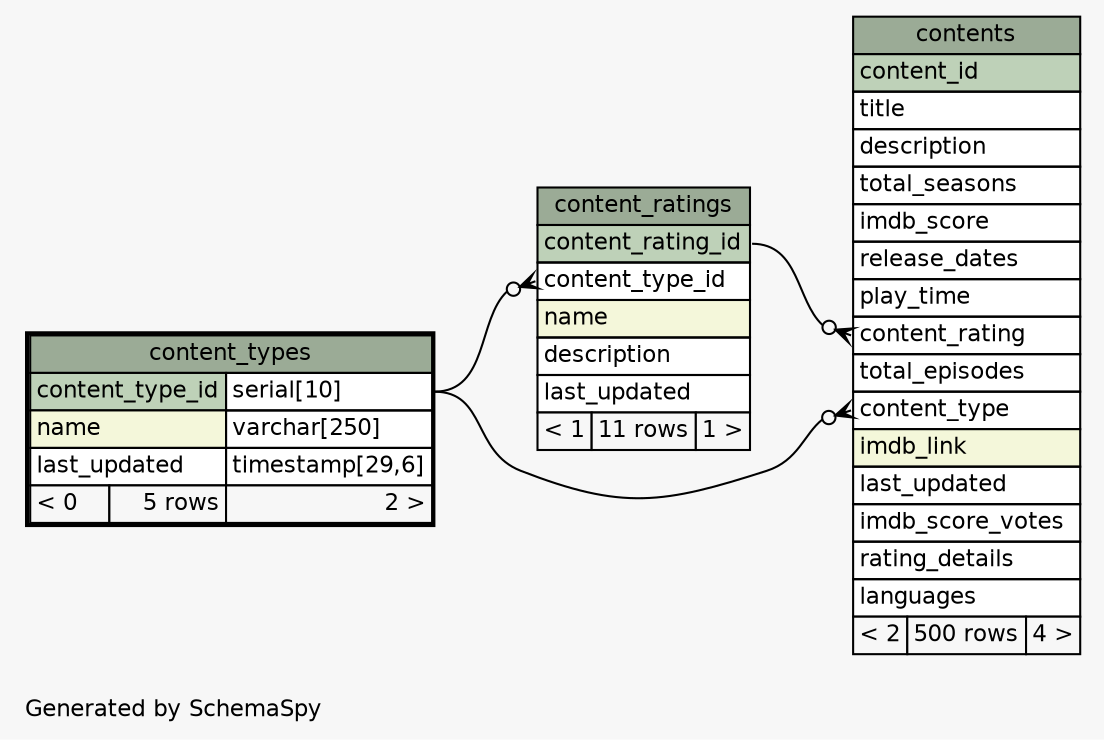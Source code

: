 // dot 2.38.0 on Linux 4.8.0-49-generic
// SchemaSpy rev 590
digraph "oneDegreeRelationshipsDiagram" {
  graph [
    rankdir="RL"
    bgcolor="#f7f7f7"
    label="\nGenerated by SchemaSpy"
    labeljust="l"
    nodesep="0.18"
    ranksep="0.46"
    fontname="Helvetica"
    fontsize="11"
  ];
  node [
    fontname="Helvetica"
    fontsize="11"
    shape="plaintext"
  ];
  edge [
    arrowsize="0.8"
  ];
  "content_ratings":"content_type_id":w -> "content_types":"content_type_id.type":e [arrowhead=none dir=back arrowtail=crowodot];
  "contents":"content_rating":w -> "content_ratings":"content_rating_id":e [arrowhead=none dir=back arrowtail=crowodot];
  "contents":"content_type":w -> "content_types":"content_type_id.type":e [arrowhead=none dir=back arrowtail=crowodot];
  "content_ratings" [
    label=<
    <TABLE BORDER="0" CELLBORDER="1" CELLSPACING="0" BGCOLOR="#ffffff">
      <TR><TD COLSPAN="3" BGCOLOR="#9bab96" ALIGN="CENTER">content_ratings</TD></TR>
      <TR><TD PORT="content_rating_id" COLSPAN="3" BGCOLOR="#bed1b8" ALIGN="LEFT">content_rating_id</TD></TR>
      <TR><TD PORT="content_type_id" COLSPAN="3" ALIGN="LEFT">content_type_id</TD></TR>
      <TR><TD PORT="name" COLSPAN="3" BGCOLOR="#f4f7da" ALIGN="LEFT">name</TD></TR>
      <TR><TD PORT="description" COLSPAN="3" ALIGN="LEFT">description</TD></TR>
      <TR><TD PORT="last_updated" COLSPAN="3" ALIGN="LEFT">last_updated</TD></TR>
      <TR><TD ALIGN="LEFT" BGCOLOR="#f7f7f7">&lt; 1</TD><TD ALIGN="RIGHT" BGCOLOR="#f7f7f7">11 rows</TD><TD ALIGN="RIGHT" BGCOLOR="#f7f7f7">1 &gt;</TD></TR>
    </TABLE>>
    URL="content_ratings.html"
    tooltip="content_ratings"
  ];
  "content_types" [
    label=<
    <TABLE BORDER="2" CELLBORDER="1" CELLSPACING="0" BGCOLOR="#ffffff">
      <TR><TD COLSPAN="3" BGCOLOR="#9bab96" ALIGN="CENTER">content_types</TD></TR>
      <TR><TD PORT="content_type_id" COLSPAN="2" BGCOLOR="#bed1b8" ALIGN="LEFT">content_type_id</TD><TD PORT="content_type_id.type" ALIGN="LEFT">serial[10]</TD></TR>
      <TR><TD PORT="name" COLSPAN="2" BGCOLOR="#f4f7da" ALIGN="LEFT">name</TD><TD PORT="name.type" ALIGN="LEFT">varchar[250]</TD></TR>
      <TR><TD PORT="last_updated" COLSPAN="2" ALIGN="LEFT">last_updated</TD><TD PORT="last_updated.type" ALIGN="LEFT">timestamp[29,6]</TD></TR>
      <TR><TD ALIGN="LEFT" BGCOLOR="#f7f7f7">&lt; 0</TD><TD ALIGN="RIGHT" BGCOLOR="#f7f7f7">5 rows</TD><TD ALIGN="RIGHT" BGCOLOR="#f7f7f7">2 &gt;</TD></TR>
    </TABLE>>
    URL="content_types.html"
    tooltip="content_types"
  ];
  "contents" [
    label=<
    <TABLE BORDER="0" CELLBORDER="1" CELLSPACING="0" BGCOLOR="#ffffff">
      <TR><TD COLSPAN="3" BGCOLOR="#9bab96" ALIGN="CENTER">contents</TD></TR>
      <TR><TD PORT="content_id" COLSPAN="3" BGCOLOR="#bed1b8" ALIGN="LEFT">content_id</TD></TR>
      <TR><TD PORT="title" COLSPAN="3" ALIGN="LEFT">title</TD></TR>
      <TR><TD PORT="description" COLSPAN="3" ALIGN="LEFT">description</TD></TR>
      <TR><TD PORT="total_seasons" COLSPAN="3" ALIGN="LEFT">total_seasons</TD></TR>
      <TR><TD PORT="imdb_score" COLSPAN="3" ALIGN="LEFT">imdb_score</TD></TR>
      <TR><TD PORT="release_dates" COLSPAN="3" ALIGN="LEFT">release_dates</TD></TR>
      <TR><TD PORT="play_time" COLSPAN="3" ALIGN="LEFT">play_time</TD></TR>
      <TR><TD PORT="content_rating" COLSPAN="3" ALIGN="LEFT">content_rating</TD></TR>
      <TR><TD PORT="total_episodes" COLSPAN="3" ALIGN="LEFT">total_episodes</TD></TR>
      <TR><TD PORT="content_type" COLSPAN="3" ALIGN="LEFT">content_type</TD></TR>
      <TR><TD PORT="imdb_link" COLSPAN="3" BGCOLOR="#f4f7da" ALIGN="LEFT">imdb_link</TD></TR>
      <TR><TD PORT="last_updated" COLSPAN="3" ALIGN="LEFT">last_updated</TD></TR>
      <TR><TD PORT="imdb_score_votes" COLSPAN="3" ALIGN="LEFT">imdb_score_votes</TD></TR>
      <TR><TD PORT="rating_details" COLSPAN="3" ALIGN="LEFT">rating_details</TD></TR>
      <TR><TD PORT="languages" COLSPAN="3" ALIGN="LEFT">languages</TD></TR>
      <TR><TD ALIGN="LEFT" BGCOLOR="#f7f7f7">&lt; 2</TD><TD ALIGN="RIGHT" BGCOLOR="#f7f7f7">500 rows</TD><TD ALIGN="RIGHT" BGCOLOR="#f7f7f7">4 &gt;</TD></TR>
    </TABLE>>
    URL="contents.html"
    tooltip="contents"
  ];
}
